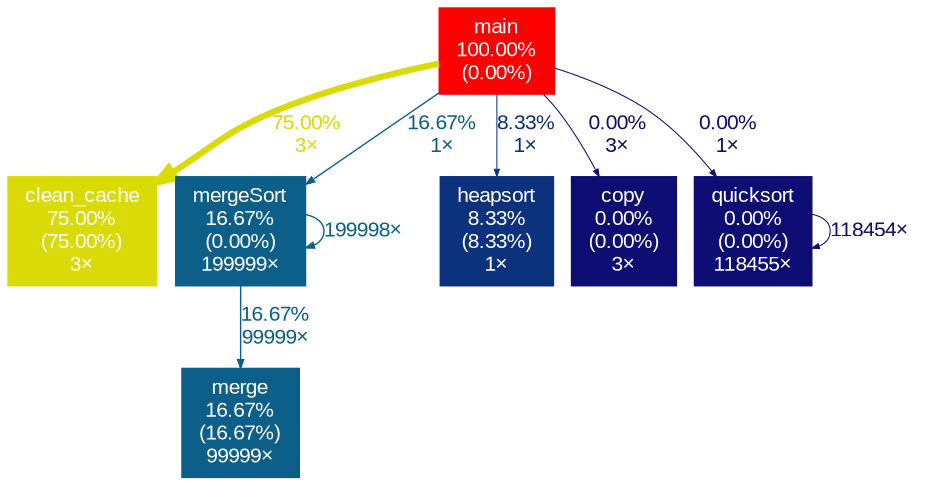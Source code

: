 digraph {
	graph [fontname=Arial, nodesep=0.125, ranksep=0.25];
	node [fontcolor=white, fontname=Arial, height=0, shape=box, style=filled, width=0];
	edge [fontname=Arial];
	1 [color="#ff0000", fontcolor="#ffffff", fontsize="10.00", label="main\n100.00%\n(0.00%)"];
	1 -> 2 [arrowsize="0.87", color="#dada06", fontcolor="#dada06", fontsize="10.00", label="75.00%\n3×", labeldistance="3.00", penwidth="3.00"];
	1 -> 4 [arrowsize="0.41", color="#0c5f88", fontcolor="#0c5f88", fontsize="10.00", label="16.67%\n1×", labeldistance="0.67", penwidth="0.67"];
	1 -> 5 [arrowsize="0.35", color="#0d327d", fontcolor="#0d327d", fontsize="10.00", label="8.33%\n1×", labeldistance="0.50", penwidth="0.50"];
	1 -> 6 [arrowsize="0.35", color="#0d0d73", fontcolor="#0d0d73", fontsize="10.00", label="0.00%\n3×", labeldistance="0.50", penwidth="0.50"];
	1 -> 7 [arrowsize="0.35", color="#0d0d73", fontcolor="#0d0d73", fontsize="10.00", label="0.00%\n1×", labeldistance="0.50", penwidth="0.50"];
	2 [color="#dada06", fontcolor="#ffffff", fontsize="10.00", label="clean_cache\n75.00%\n(75.00%)\n3×"];
	3 [color="#0c5f88", fontcolor="#ffffff", fontsize="10.00", label="merge\n16.67%\n(16.67%)\n99999×"];
	4 [color="#0c5f88", fontcolor="#ffffff", fontsize="10.00", label="mergeSort\n16.67%\n(0.00%)\n199999×"];
	4 -> 3 [arrowsize="0.41", color="#0c5f88", fontcolor="#0c5f88", fontsize="10.00", label="16.67%\n99999×", labeldistance="0.67", penwidth="0.67"];
	4 -> 4 [arrowsize="0.41", color="#0c5f88", fontcolor="#0c5f88", fontsize="10.00", label="199998×", labeldistance="0.67", penwidth="0.67"];
	5 [color="#0d327d", fontcolor="#ffffff", fontsize="10.00", label="heapsort\n8.33%\n(8.33%)\n1×"];
	6 [color="#0d0d73", fontcolor="#ffffff", fontsize="10.00", label="copy\n0.00%\n(0.00%)\n3×"];
	7 [color="#0d0d73", fontcolor="#ffffff", fontsize="10.00", label="quicksort\n0.00%\n(0.00%)\n118455×"];
	7 -> 7 [arrowsize="0.35", color="#0d0d73", fontcolor="#0d0d73", fontsize="10.00", label="118454×", labeldistance="0.50", penwidth="0.50"];
}
